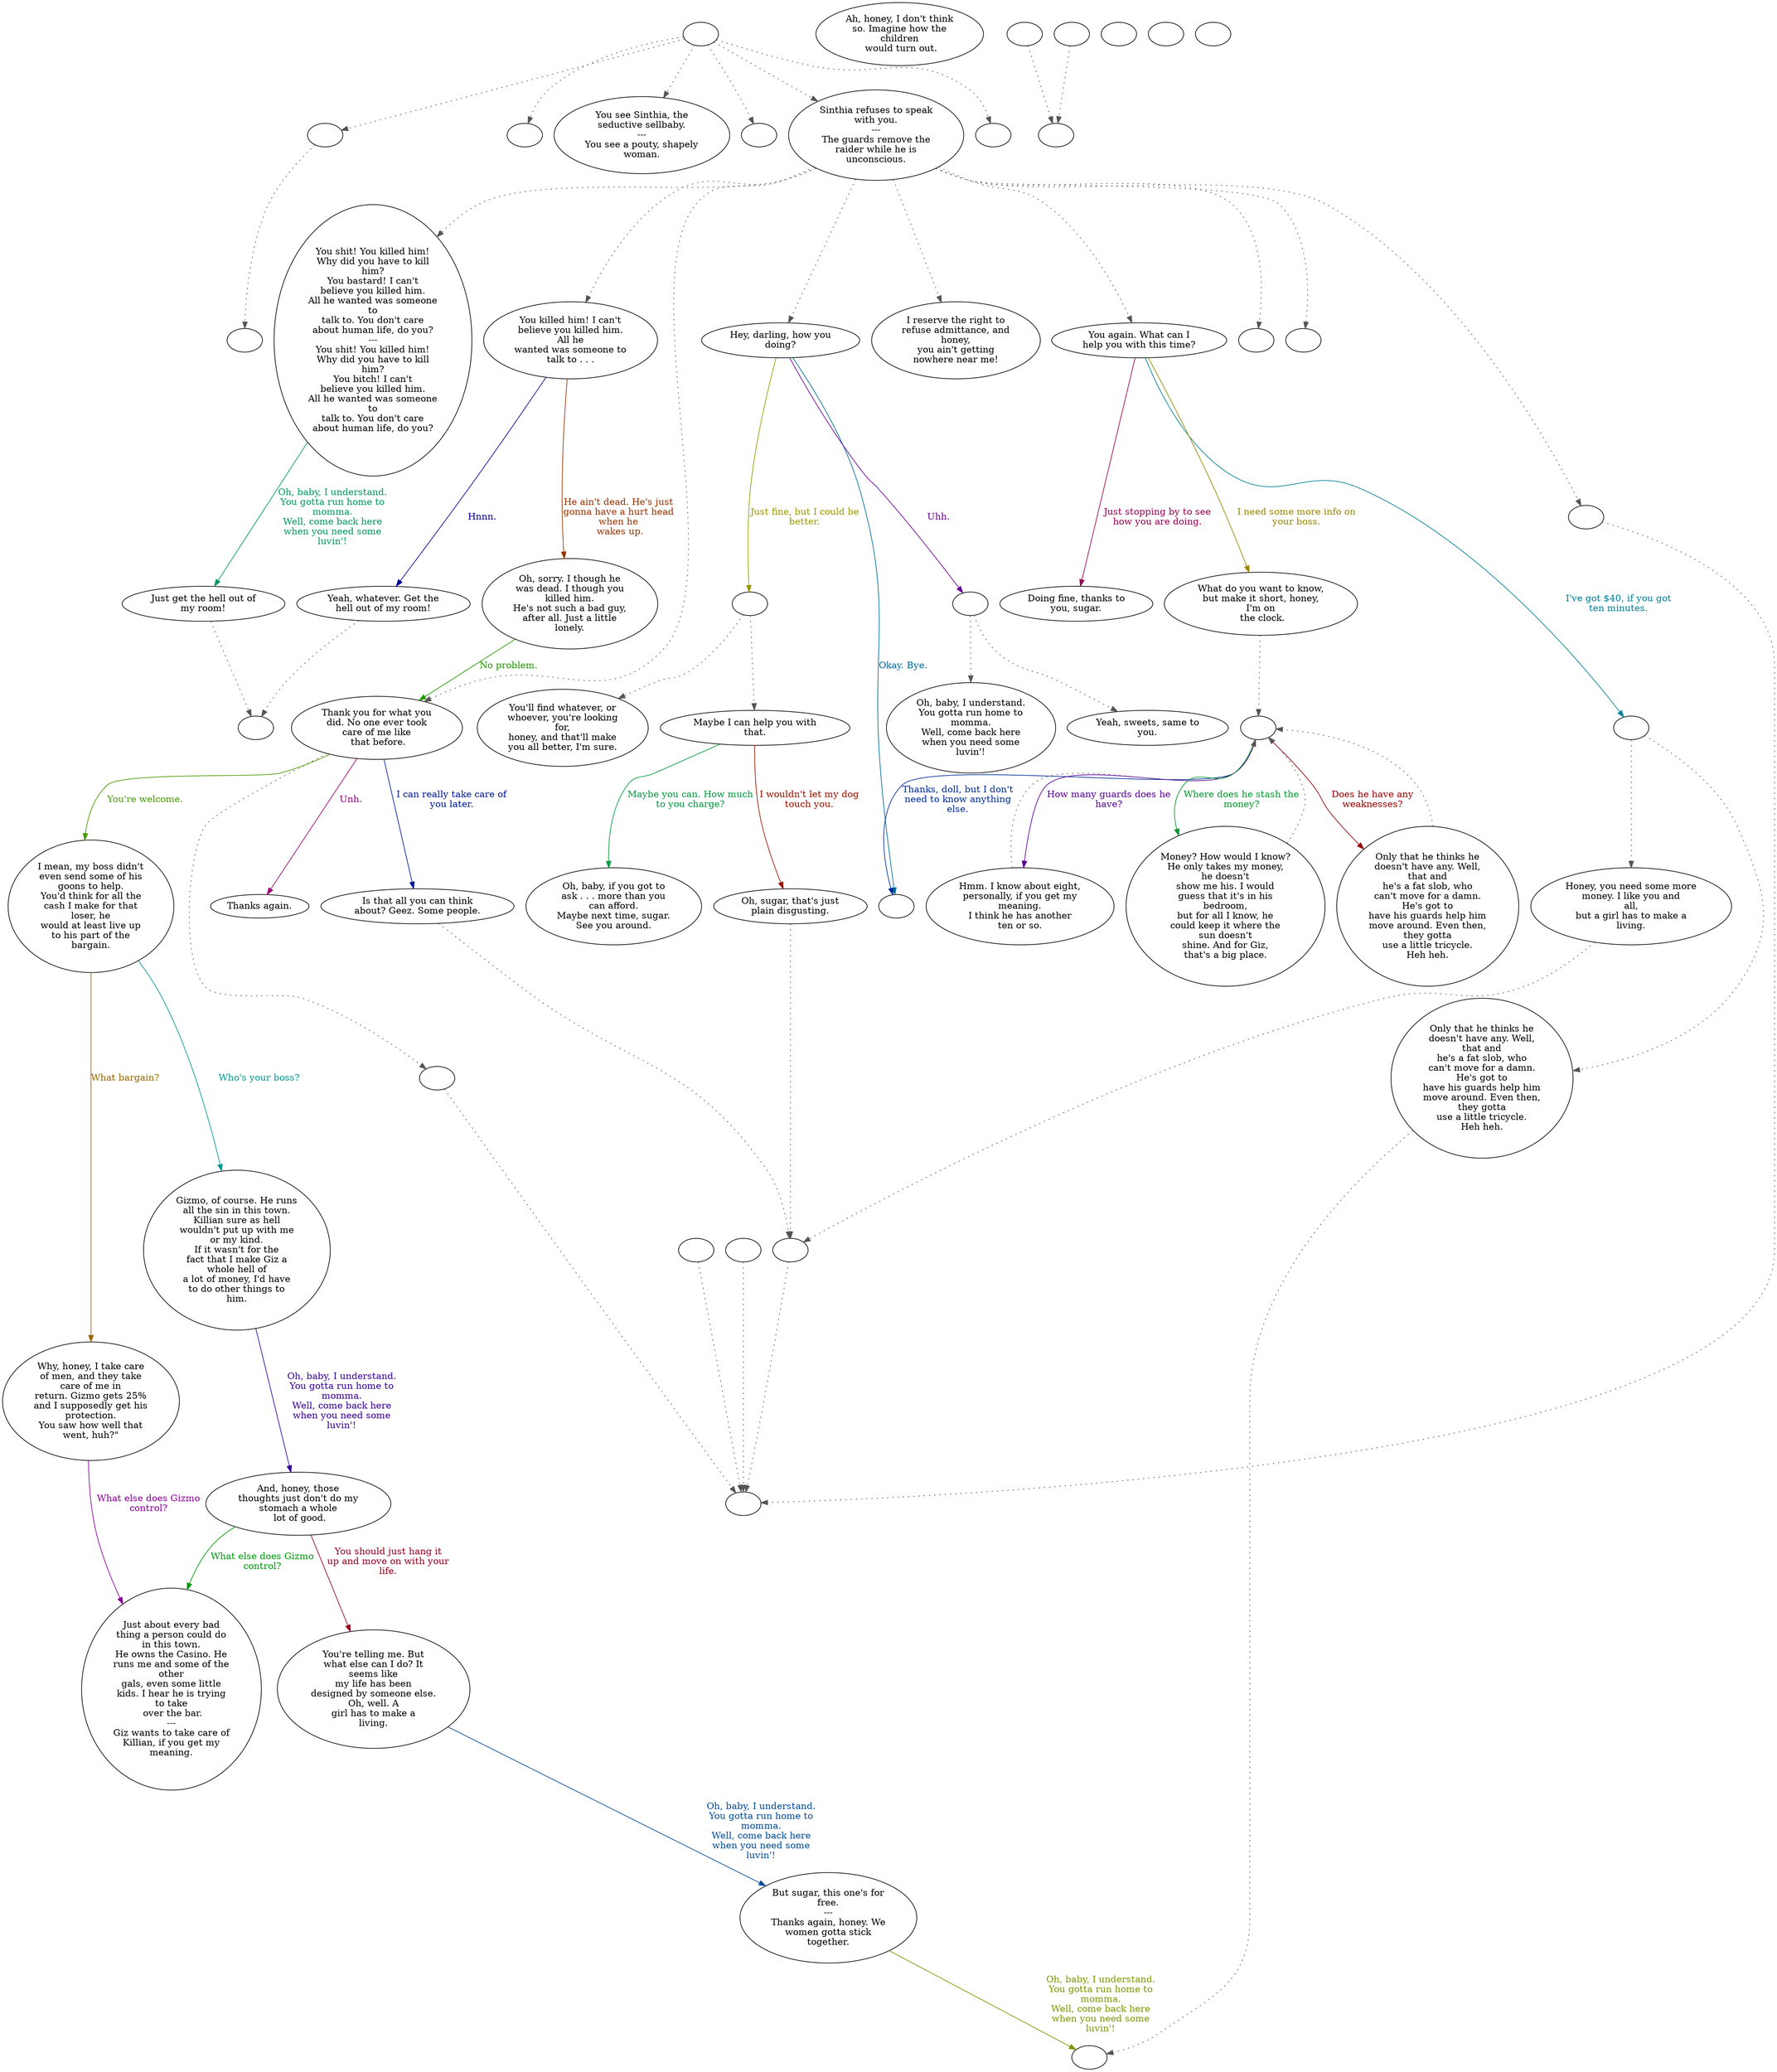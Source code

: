 digraph SINTHIA {
  "start" [style=filled       fillcolor="#FFFFFF"       color="#000000"]
  "start" -> "critter_p_proc" [style=dotted color="#555555"]
  "start" -> "destroy_p_proc" [style=dotted color="#555555"]
  "start" -> "look_at_p_proc" [style=dotted color="#555555"]
  "start" -> "map_enter_p_proc" [style=dotted color="#555555"]
  "start" -> "talk_p_proc" [style=dotted color="#555555"]
  "start" -> "timed_event_p_proc" [style=dotted color="#555555"]
  "start" [label=""]
  "critter_p_proc" [style=filled       fillcolor="#FFFFFF"       color="#000000"]
  "critter_p_proc" -> "sleeping" [style=dotted color="#555555"]
  "critter_p_proc" [label=""]
  "destroy_p_proc" [style=filled       fillcolor="#FFFFFF"       color="#000000"]
  "destroy_p_proc" [label=""]
  "look_at_p_proc" [style=filled       fillcolor="#FFFFFF"       color="#000000"]
  "look_at_p_proc" [label="You see Sinthia, the\nseductive sellbaby.\n---\nYou see a pouty, shapely\nwoman."]
  "map_enter_p_proc" [style=filled       fillcolor="#FFFFFF"       color="#000000"]
  "map_enter_p_proc" [label=""]
  "talk_p_proc" [style=filled       fillcolor="#FFFFFF"       color="#000000"]
  "talk_p_proc" -> "Sinthia07" [style=dotted color="#555555"]
  "talk_p_proc" -> "get_reaction" [style=dotted color="#555555"]
  "talk_p_proc" -> "Sinthia16" [style=dotted color="#555555"]
  "talk_p_proc" -> "Sinthia17" [style=dotted color="#555555"]
  "talk_p_proc" -> "Sinthia08" [style=dotted color="#555555"]
  "talk_p_proc" -> "Sinthia00" [style=dotted color="#555555"]
  "talk_p_proc" -> "Sinthia29" [style=dotted color="#555555"]
  "talk_p_proc" -> "Sinthia20" [style=dotted color="#555555"]
  "talk_p_proc" -> "Sin" [style=dotted color="#555555"]
  "talk_p_proc" [label="Sinthia refuses to speak\nwith you.\n---\nThe guards remove the\nraider while he is\nunconscious."]
  "timed_event_p_proc" [style=filled       fillcolor="#FFFFFF"       color="#000000"]
  "timed_event_p_proc" [label=""]
  "Sinthia00" [style=filled       fillcolor="#FFFFFF"       color="#000000"]
  "Sinthia00" [label="Hey, darling, how you\ndoing?"]
  "Sinthia00" -> "SinthiaEnd" [label="Okay. Bye." color="#006C99" fontcolor="#006C99"]
  "Sinthia00" -> "Sinthia00a" [label="Just fine, but I could be\nbetter." color="#999900" fontcolor="#999900"]
  "Sinthia00" -> "Sinthia00b" [label="Uhh." color="#6C0099" fontcolor="#6C0099"]
  "Sinthia00a" [style=filled       fillcolor="#FFFFFF"       color="#000000"]
  "Sinthia00a" -> "Sinthia04" [style=dotted color="#555555"]
  "Sinthia00a" -> "Sinthia03" [style=dotted color="#555555"]
  "Sinthia00a" [label=""]
  "Sinthia00b" [style=filled       fillcolor="#FFFFFF"       color="#000000"]
  "Sinthia00b" -> "Sinthia01" [style=dotted color="#555555"]
  "Sinthia00b" -> "Sinthia02" [style=dotted color="#555555"]
  "Sinthia00b" [label=""]
  "Sinthia01" [style=filled       fillcolor="#FFFFFF"       color="#000000"]
  "Sinthia01" [label="Oh, baby, I understand.\nYou gotta run home to\nmomma.\nWell, come back here\nwhen you need some\nluvin'!"]
  "Sinthia02" [style=filled       fillcolor="#FFFFFF"       color="#000000"]
  "Sinthia02" [label="Yeah, sweets, same to\nyou."]
  "Sinthia03" [style=filled       fillcolor="#FFFFFF"       color="#000000"]
  "Sinthia03" [label="You'll find whatever, or\nwhoever, you're looking\nfor,\nhoney, and that'll make\nyou all better, I'm sure."]
  "Sinthia04" [style=filled       fillcolor="#FFFFFF"       color="#000000"]
  "Sinthia04" [label="Maybe I can help you with\nthat."]
  "Sinthia04" -> "Sinthia05" [label="Maybe you can. How much\nto you charge?" color="#009940" fontcolor="#009940"]
  "Sinthia04" -> "Sinthia06" [label="I wouldn't let my dog\ntouch you." color="#991300" fontcolor="#991300"]
  "Sinthia05" [style=filled       fillcolor="#FFFFFF"       color="#000000"]
  "Sinthia05" [label="Oh, baby, if you got to\nask . . . more than you\ncan afford.\nMaybe next time, sugar.\nSee you around."]
  "Sinthia06" [style=filled       fillcolor="#FFFFFF"       color="#000000"]
  "Sinthia06" -> "DownReact" [style=dotted color="#555555"]
  "Sinthia06" [label="Oh, sugar, that's just\nplain disgusting."]
  "Sinthia07" [style=filled       fillcolor="#FFFFFF"       color="#000000"]
  "Sinthia07" [label=""]
  "Sinthia08" [style=filled       fillcolor="#FFFFFF"       color="#000000"]
  "Sinthia08" -> "BigUpReact" [style=dotted color="#555555"]
  "Sinthia08" [label="Thank you for what you\ndid. No one ever took\ncare of me like\n that before."]
  "Sinthia08" -> "Sinthia10" [label="I can really take care of\nyou later." color="#001999" fontcolor="#001999"]
  "Sinthia08" -> "Sinthia11" [label="You're welcome." color="#469900" fontcolor="#469900"]
  "Sinthia08" -> "Sinthia09" [label="Unh." color="#990073" fontcolor="#990073"]
  "Sinthia09" [style=filled       fillcolor="#FFFFFF"       color="#000000"]
  "Sinthia09" [label="Thanks again."]
  "Sinthia10" [style=filled       fillcolor="#FFFFFF"       color="#000000"]
  "Sinthia10" -> "DownReact" [style=dotted color="#555555"]
  "Sinthia10" [label="Is that all you can think\nabout? Geez. Some people."]
  "Sinthia11" [style=filled       fillcolor="#FFFFFF"       color="#000000"]
  "Sinthia11" [label="I mean, my boss didn't\neven send some of his\ngoons to help.\nYou'd think for all the\ncash I make for that\nloser, he\nwould at least live up\nto his part of the\nbargain."]
  "Sinthia11" -> "Sinthia12" [label="Who's your boss?" color="#009993" fontcolor="#009993"]
  "Sinthia11" -> "Sinthia15" [label="What bargain?" color="#996600" fontcolor="#996600"]
  "Sinthia12" [style=filled       fillcolor="#FFFFFF"       color="#000000"]
  "Sinthia12" [label="Gizmo, of course. He runs\nall the sin in this town.\nKillian sure as hell\nwouldn't put up with me\nor my kind.\nIf it wasn't for the\nfact that I make Giz a\nwhole hell of\na lot of money, I'd have\nto do other things to\nhim."]
  "Sinthia12" -> "Sinthia12a" [label="Oh, baby, I understand.\nYou gotta run home to\nmomma.\nWell, come back here\nwhen you need some\nluvin'!" color="#390099" fontcolor="#390099"]
  "Sinthia12a" [style=filled       fillcolor="#FFFFFF"       color="#000000"]
  "Sinthia12a" [label="And, honey, those\nthoughts just don't do my\nstomach a whole\n lot of good."]
  "Sinthia12a" -> "Sinthia14" [label="What else does Gizmo\ncontrol?" color="#00990D" fontcolor="#00990D"]
  "Sinthia12a" -> "Sinthia13" [label="You should just hang it\nup and move on with your\nlife." color="#990020" fontcolor="#990020"]
  "Sinthia13" [style=filled       fillcolor="#FFFFFF"       color="#000000"]
  "Sinthia13" [label="You're telling me. But\nwhat else can I do? It\nseems like\nmy life has been\ndesigned by someone else.\nOh, well. A\ngirl has to make a\nliving."]
  "Sinthia13" -> "Sinthia13a" [label="Oh, baby, I understand.\nYou gotta run home to\nmomma.\nWell, come back here\nwhen you need some\nluvin'!" color="#004D99" fontcolor="#004D99"]
  "Sinthia13a" [style=filled       fillcolor="#FFFFFF"       color="#000000"]
  "Sinthia13a" [label="But sugar, this one's for\nfree.\n---\nThanks again, honey. We\nwomen gotta stick\ntogether."]
  "Sinthia13a" -> "SinOn" [label="Oh, baby, I understand.\nYou gotta run home to\nmomma.\nWell, come back here\nwhen you need some\nluvin'!" color="#799900" fontcolor="#799900"]
  "Sinthia14" [style=filled       fillcolor="#FFFFFF"       color="#000000"]
  "Sinthia14" [label="Just about every bad\nthing a person could do\nin this town.\nHe owns the Casino. He\nruns me and some of the\nother\ngals, even some little\nkids. I hear he is trying\nto take\n over the bar.\n---\nGiz wants to take care of\nKillian, if you get my\nmeaning."]
  "Sinthia15" [style=filled       fillcolor="#FFFFFF"       color="#000000"]
  "Sinthia15" [label="Why, honey, I take care\nof men, and they take\ncare of me in\nreturn. Gizmo gets 25%\nand I supposedly get his\nprotection.\nYou saw how well that\nwent, huh?\""]
  "Sinthia15" -> "Sinthia14" [label="What else does Gizmo\ncontrol?" color="#8C0099" fontcolor="#8C0099"]
  "Sinthia16" [style=filled       fillcolor="#FFFFFF"       color="#000000"]
  "Sinthia16" [label="You shit! You killed him!\nWhy did you have to kill\nhim?\nYou bastard! I can't\nbelieve you killed him.\nAll he wanted was someone\nto\ntalk to. You don't care\nabout human life, do you?\n---\nYou shit! You killed him!\nWhy did you have to kill\nhim?\nYou bitch! I can't\nbelieve you killed him.\nAll he wanted was someone\nto\ntalk to. You don't care\nabout human life, do you?"]
  "Sinthia16" -> "Sinthia16a" [label="Oh, baby, I understand.\nYou gotta run home to\nmomma.\nWell, come back here\nwhen you need some\nluvin'!" color="#00995F" fontcolor="#00995F"]
  "Sinthia16a" [style=filled       fillcolor="#FFFFFF"       color="#000000"]
  "Sinthia16a" -> "BottomReact" [style=dotted color="#555555"]
  "Sinthia16a" [label="Just get the hell out of\nmy room!"]
  "Sinthia17" [style=filled       fillcolor="#FFFFFF"       color="#000000"]
  "Sinthia17" [label="You killed him! I can't\nbelieve you killed him.\nAll he\nwanted was someone to\ntalk to . . ."]
  "Sinthia17" -> "Sinthia19" [label="He ain't dead. He's just\ngonna have a hurt head\nwhen he\n wakes up." color="#993300" fontcolor="#993300"]
  "Sinthia17" -> "Sinthia18" [label="Hnnn." color="#060099" fontcolor="#060099"]
  "Sinthia18" [style=filled       fillcolor="#FFFFFF"       color="#000000"]
  "Sinthia18" -> "BottomReact" [style=dotted color="#555555"]
  "Sinthia18" [label="Yeah, whatever. Get the\nhell out of my room!"]
  "Sinthia19" [style=filled       fillcolor="#FFFFFF"       color="#000000"]
  "Sinthia19" [label="Oh, sorry. I though he\nwas dead. I though you\nkilled him.\nHe's not such a bad guy,\nafter all. Just a little\nlonely."]
  "Sinthia19" -> "Sinthia08" [label="No problem." color="#269900" fontcolor="#269900"]
  "Sinthia20" [style=filled       fillcolor="#FFFFFF"       color="#000000"]
  "Sinthia20" [label="You again. What can I\nhelp you with this time?"]
  "Sinthia20" -> "Sinthia22" [label="Just stopping by to see\nhow you are doing." color="#990053" fontcolor="#990053"]
  "Sinthia20" -> "Sinthia20a" [label="I've got $40, if you got\nten minutes." color="#008099" fontcolor="#008099"]
  "Sinthia20" -> "Sinthia23" [label="I need some more info on\nyour boss." color="#998600" fontcolor="#998600"]
  "Sinthia20a" [style=filled       fillcolor="#FFFFFF"       color="#000000"]
  "Sinthia20a" -> "Sinthia27" [style=dotted color="#555555"]
  "Sinthia20a" -> "Sinthia28" [style=dotted color="#555555"]
  "Sinthia20a" [label=""]
  "Sinthia21" [style=filled       fillcolor="#FFFFFF"       color="#000000"]
  "Sinthia21" [label="Ah, honey, I don't think\nso. Imagine how the\nchildren\n would turn out."]
  "Sinthia22" [style=filled       fillcolor="#FFFFFF"       color="#000000"]
  "Sinthia22" [label="Doing fine, thanks to\nyou, sugar."]
  "Sinthia23" [style=filled       fillcolor="#FFFFFF"       color="#000000"]
  "Sinthia23" -> "SinthiaQuestions" [style=dotted color="#555555"]
  "Sinthia23" [label="What do you want to know,\nbut make it short, honey,\nI'm on\n the clock."]
  "Sinthia24" [style=filled       fillcolor="#FFFFFF"       color="#000000"]
  "Sinthia24" -> "SinthiaQuestions" [style=dotted color="#555555"]
  "Sinthia24" [label="Hmm. I know about eight,\npersonally, if you get my\nmeaning.\nI think he has another\nten or so."]
  "Sinthia25" [style=filled       fillcolor="#FFFFFF"       color="#000000"]
  "Sinthia25" -> "SinthiaQuestions" [style=dotted color="#555555"]
  "Sinthia25" [label="Money? How would I know?\nHe only takes my money,\nhe doesn't\nshow me his. I would\nguess that it's in his\nbedroom,\nbut for all I know, he\ncould keep it where the\nsun doesn't\nshine. And for Giz,\nthat's a big place."]
  "Sinthia26" [style=filled       fillcolor="#FFFFFF"       color="#000000"]
  "Sinthia26" -> "SinthiaQuestions" [style=dotted color="#555555"]
  "Sinthia26" [label="Only that he thinks he\ndoesn't have any. Well,\nthat and\nhe's a fat slob, who\ncan't move for a damn.\nHe's got to\nhave his guards help him\nmove around. Even then,\nthey gotta\nuse a little tricycle.\nHeh heh."]
  "Sinthia27" [style=filled       fillcolor="#FFFFFF"       color="#000000"]
  "Sinthia27" -> "SinOn" [style=dotted color="#555555"]
  "Sinthia27" [label="Only that he thinks he\ndoesn't have any. Well,\nthat and\nhe's a fat slob, who\ncan't move for a damn.\nHe's got to\nhave his guards help him\nmove around. Even then,\nthey gotta\nuse a little tricycle.\nHeh heh."]
  "Sinthia28" [style=filled       fillcolor="#FFFFFF"       color="#000000"]
  "Sinthia28" -> "DownReact" [style=dotted color="#555555"]
  "Sinthia28" [label="Honey, you need some more\nmoney. I like you and\nall,\nbut a girl has to make a\nliving."]
  "Sinthia29" [style=filled       fillcolor="#FFFFFF"       color="#000000"]
  "Sinthia29" [label="I reserve the right to\nrefuse admittance, and\nhoney,\nyou ain't getting\nnowhere near me!"]
  "Sin" [style=filled       fillcolor="#FFFFFF"       color="#000000"]
  "Sin" [label=""]
  "SinOn" [style=filled       fillcolor="#FFFFFF"       color="#000000"]
  "SinOn" [label=""]
  "SinthiaQuestions" [style=filled       fillcolor="#FFFFFF"       color="#000000"]
  "SinthiaQuestions" [label=""]
  "SinthiaQuestions" -> "Sinthia24" [label="How many guards does he\nhave?" color="#590099" fontcolor="#590099"]
  "SinthiaQuestions" -> "Sinthia25" [label="Where does he stash the\nmoney?" color="#00992C" fontcolor="#00992C"]
  "SinthiaQuestions" -> "Sinthia26" [label="Does he have any\nweaknesses?" color="#990000" fontcolor="#990000"]
  "SinthiaQuestions" -> "SinthiaEnd" [label="Thanks, doll, but I don't\nneed to know anything\nelse." color="#002D99" fontcolor="#002D99"]
  "SinthiaEnd" [style=filled       fillcolor="#FFFFFF"       color="#000000"]
  "SinthiaEnd" [label=""]
  "sleeping" [style=filled       fillcolor="#FFFFFF"       color="#000000"]
  "sleeping" [label=""]
  "get_reaction" [style=filled       fillcolor="#FFFFFF"       color="#000000"]
  "get_reaction" -> "ReactToLevel" [style=dotted color="#555555"]
  "get_reaction" [label=""]
  "ReactToLevel" [style=filled       fillcolor="#FFFFFF"       color="#000000"]
  "ReactToLevel" [label=""]
  "LevelToReact" [style=filled       fillcolor="#FFFFFF"       color="#000000"]
  "LevelToReact" [label=""]
  "UpReact" [style=filled       fillcolor="#FFFFFF"       color="#000000"]
  "UpReact" -> "ReactToLevel" [style=dotted color="#555555"]
  "UpReact" [label=""]
  "DownReact" [style=filled       fillcolor="#FFFFFF"       color="#000000"]
  "DownReact" -> "ReactToLevel" [style=dotted color="#555555"]
  "DownReact" [label=""]
  "BottomReact" [style=filled       fillcolor="#FFFFFF"       color="#000000"]
  "BottomReact" [label=""]
  "TopReact" [style=filled       fillcolor="#FFFFFF"       color="#000000"]
  "TopReact" [label=""]
  "BigUpReact" [style=filled       fillcolor="#FFFFFF"       color="#000000"]
  "BigUpReact" -> "ReactToLevel" [style=dotted color="#555555"]
  "BigUpReact" [label=""]
  "BigDownReact" [style=filled       fillcolor="#FFFFFF"       color="#000000"]
  "BigDownReact" -> "ReactToLevel" [style=dotted color="#555555"]
  "BigDownReact" [label=""]
  "UpReactLevel" [style=filled       fillcolor="#FFFFFF"       color="#000000"]
  "UpReactLevel" -> "LevelToReact" [style=dotted color="#555555"]
  "UpReactLevel" [label=""]
  "DownReactLevel" [style=filled       fillcolor="#FFFFFF"       color="#000000"]
  "DownReactLevel" -> "LevelToReact" [style=dotted color="#555555"]
  "DownReactLevel" [label=""]
  "Goodbyes" [style=filled       fillcolor="#FFFFFF"       color="#000000"]
  "Goodbyes" [label=""]
  "damage_p_proc" [style=filled       fillcolor="#FFFFFF"       color="#000000"]
  "damage_p_proc" [label=""]
}